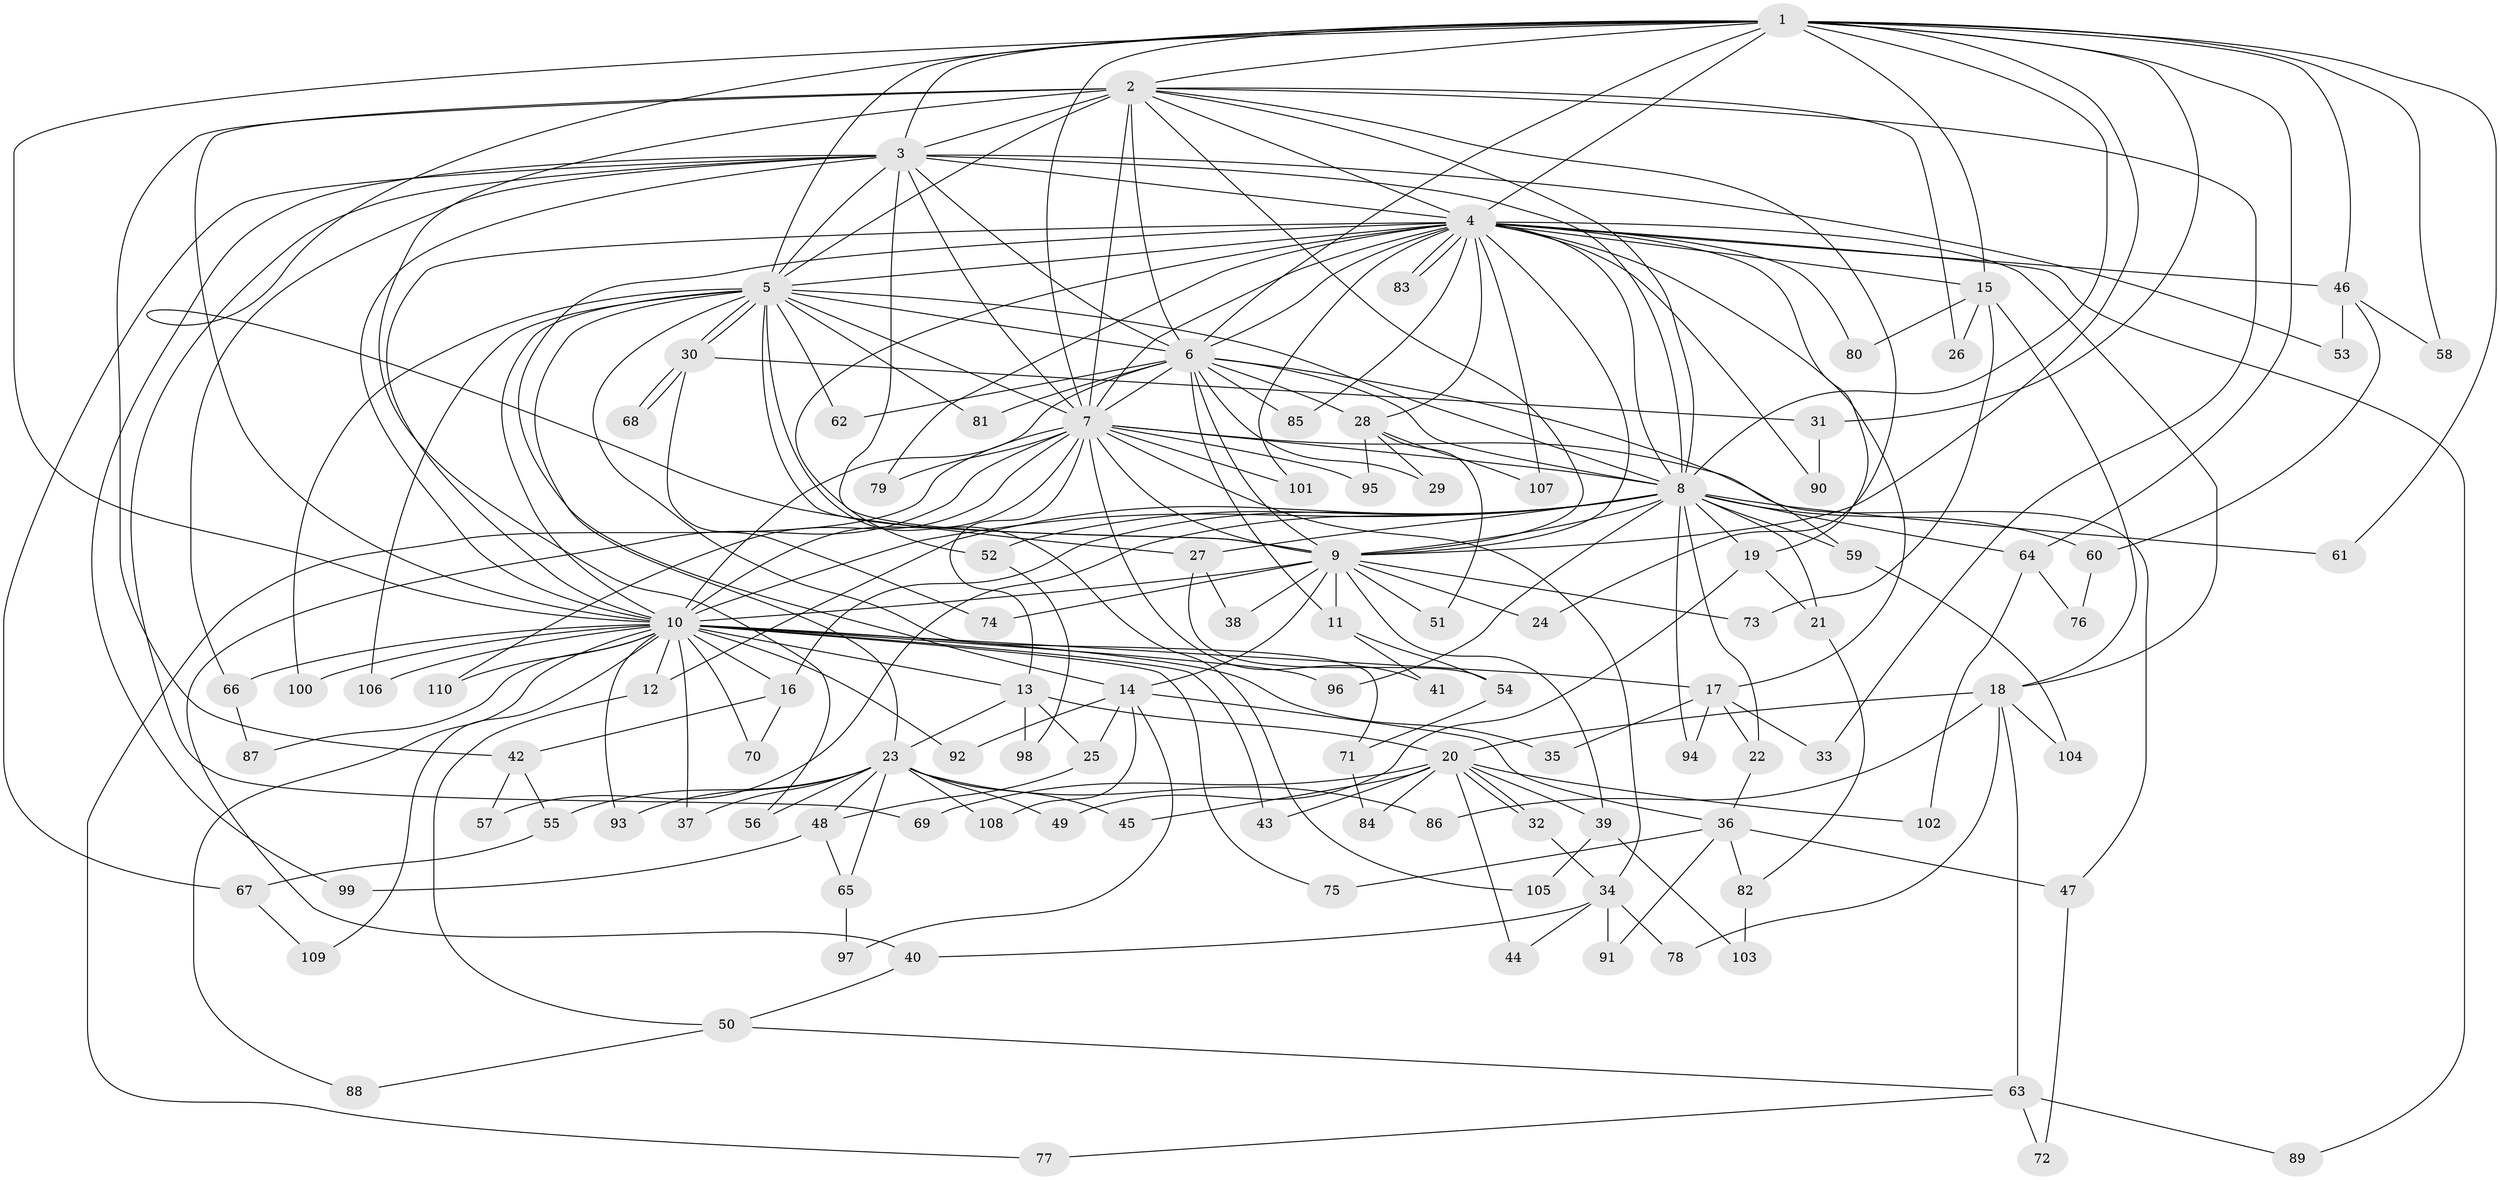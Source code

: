 // Generated by graph-tools (version 1.1) at 2025/34/03/09/25 02:34:45]
// undirected, 110 vertices, 245 edges
graph export_dot {
graph [start="1"]
  node [color=gray90,style=filled];
  1;
  2;
  3;
  4;
  5;
  6;
  7;
  8;
  9;
  10;
  11;
  12;
  13;
  14;
  15;
  16;
  17;
  18;
  19;
  20;
  21;
  22;
  23;
  24;
  25;
  26;
  27;
  28;
  29;
  30;
  31;
  32;
  33;
  34;
  35;
  36;
  37;
  38;
  39;
  40;
  41;
  42;
  43;
  44;
  45;
  46;
  47;
  48;
  49;
  50;
  51;
  52;
  53;
  54;
  55;
  56;
  57;
  58;
  59;
  60;
  61;
  62;
  63;
  64;
  65;
  66;
  67;
  68;
  69;
  70;
  71;
  72;
  73;
  74;
  75;
  76;
  77;
  78;
  79;
  80;
  81;
  82;
  83;
  84;
  85;
  86;
  87;
  88;
  89;
  90;
  91;
  92;
  93;
  94;
  95;
  96;
  97;
  98;
  99;
  100;
  101;
  102;
  103;
  104;
  105;
  106;
  107;
  108;
  109;
  110;
  1 -- 2;
  1 -- 3;
  1 -- 4;
  1 -- 5;
  1 -- 6;
  1 -- 7;
  1 -- 8;
  1 -- 9;
  1 -- 10;
  1 -- 15;
  1 -- 27;
  1 -- 31;
  1 -- 46;
  1 -- 58;
  1 -- 61;
  1 -- 64;
  2 -- 3;
  2 -- 4;
  2 -- 5;
  2 -- 6;
  2 -- 7;
  2 -- 8;
  2 -- 9;
  2 -- 10;
  2 -- 24;
  2 -- 26;
  2 -- 33;
  2 -- 42;
  2 -- 56;
  3 -- 4;
  3 -- 5;
  3 -- 6;
  3 -- 7;
  3 -- 8;
  3 -- 9;
  3 -- 10;
  3 -- 53;
  3 -- 66;
  3 -- 67;
  3 -- 69;
  3 -- 99;
  4 -- 5;
  4 -- 6;
  4 -- 7;
  4 -- 8;
  4 -- 9;
  4 -- 10;
  4 -- 14;
  4 -- 15;
  4 -- 17;
  4 -- 18;
  4 -- 19;
  4 -- 28;
  4 -- 46;
  4 -- 52;
  4 -- 79;
  4 -- 80;
  4 -- 83;
  4 -- 83;
  4 -- 85;
  4 -- 89;
  4 -- 90;
  4 -- 101;
  4 -- 107;
  5 -- 6;
  5 -- 7;
  5 -- 8;
  5 -- 9;
  5 -- 10;
  5 -- 23;
  5 -- 30;
  5 -- 30;
  5 -- 62;
  5 -- 71;
  5 -- 81;
  5 -- 100;
  5 -- 105;
  5 -- 106;
  6 -- 7;
  6 -- 8;
  6 -- 9;
  6 -- 10;
  6 -- 11;
  6 -- 28;
  6 -- 29;
  6 -- 59;
  6 -- 62;
  6 -- 81;
  6 -- 85;
  7 -- 8;
  7 -- 9;
  7 -- 10;
  7 -- 13;
  7 -- 34;
  7 -- 40;
  7 -- 41;
  7 -- 47;
  7 -- 77;
  7 -- 79;
  7 -- 95;
  7 -- 101;
  7 -- 110;
  8 -- 9;
  8 -- 10;
  8 -- 12;
  8 -- 16;
  8 -- 19;
  8 -- 21;
  8 -- 22;
  8 -- 27;
  8 -- 52;
  8 -- 57;
  8 -- 59;
  8 -- 60;
  8 -- 61;
  8 -- 64;
  8 -- 94;
  8 -- 96;
  9 -- 10;
  9 -- 11;
  9 -- 14;
  9 -- 24;
  9 -- 38;
  9 -- 39;
  9 -- 51;
  9 -- 73;
  9 -- 74;
  10 -- 12;
  10 -- 13;
  10 -- 16;
  10 -- 17;
  10 -- 35;
  10 -- 37;
  10 -- 43;
  10 -- 66;
  10 -- 70;
  10 -- 75;
  10 -- 87;
  10 -- 88;
  10 -- 92;
  10 -- 93;
  10 -- 96;
  10 -- 100;
  10 -- 106;
  10 -- 109;
  10 -- 110;
  11 -- 41;
  11 -- 54;
  12 -- 50;
  13 -- 20;
  13 -- 23;
  13 -- 25;
  13 -- 98;
  14 -- 25;
  14 -- 36;
  14 -- 92;
  14 -- 97;
  14 -- 108;
  15 -- 18;
  15 -- 26;
  15 -- 73;
  15 -- 80;
  16 -- 42;
  16 -- 70;
  17 -- 22;
  17 -- 33;
  17 -- 35;
  17 -- 94;
  18 -- 20;
  18 -- 63;
  18 -- 78;
  18 -- 86;
  18 -- 104;
  19 -- 21;
  19 -- 49;
  20 -- 32;
  20 -- 32;
  20 -- 39;
  20 -- 43;
  20 -- 44;
  20 -- 45;
  20 -- 69;
  20 -- 84;
  20 -- 102;
  21 -- 82;
  22 -- 36;
  23 -- 37;
  23 -- 45;
  23 -- 48;
  23 -- 49;
  23 -- 55;
  23 -- 56;
  23 -- 65;
  23 -- 86;
  23 -- 93;
  23 -- 108;
  25 -- 48;
  27 -- 38;
  27 -- 54;
  28 -- 29;
  28 -- 51;
  28 -- 95;
  28 -- 107;
  30 -- 31;
  30 -- 68;
  30 -- 68;
  30 -- 74;
  31 -- 90;
  32 -- 34;
  34 -- 40;
  34 -- 44;
  34 -- 78;
  34 -- 91;
  36 -- 47;
  36 -- 75;
  36 -- 82;
  36 -- 91;
  39 -- 103;
  39 -- 105;
  40 -- 50;
  42 -- 55;
  42 -- 57;
  46 -- 53;
  46 -- 58;
  46 -- 60;
  47 -- 72;
  48 -- 65;
  48 -- 99;
  50 -- 63;
  50 -- 88;
  52 -- 98;
  54 -- 71;
  55 -- 67;
  59 -- 104;
  60 -- 76;
  63 -- 72;
  63 -- 77;
  63 -- 89;
  64 -- 76;
  64 -- 102;
  65 -- 97;
  66 -- 87;
  67 -- 109;
  71 -- 84;
  82 -- 103;
}

